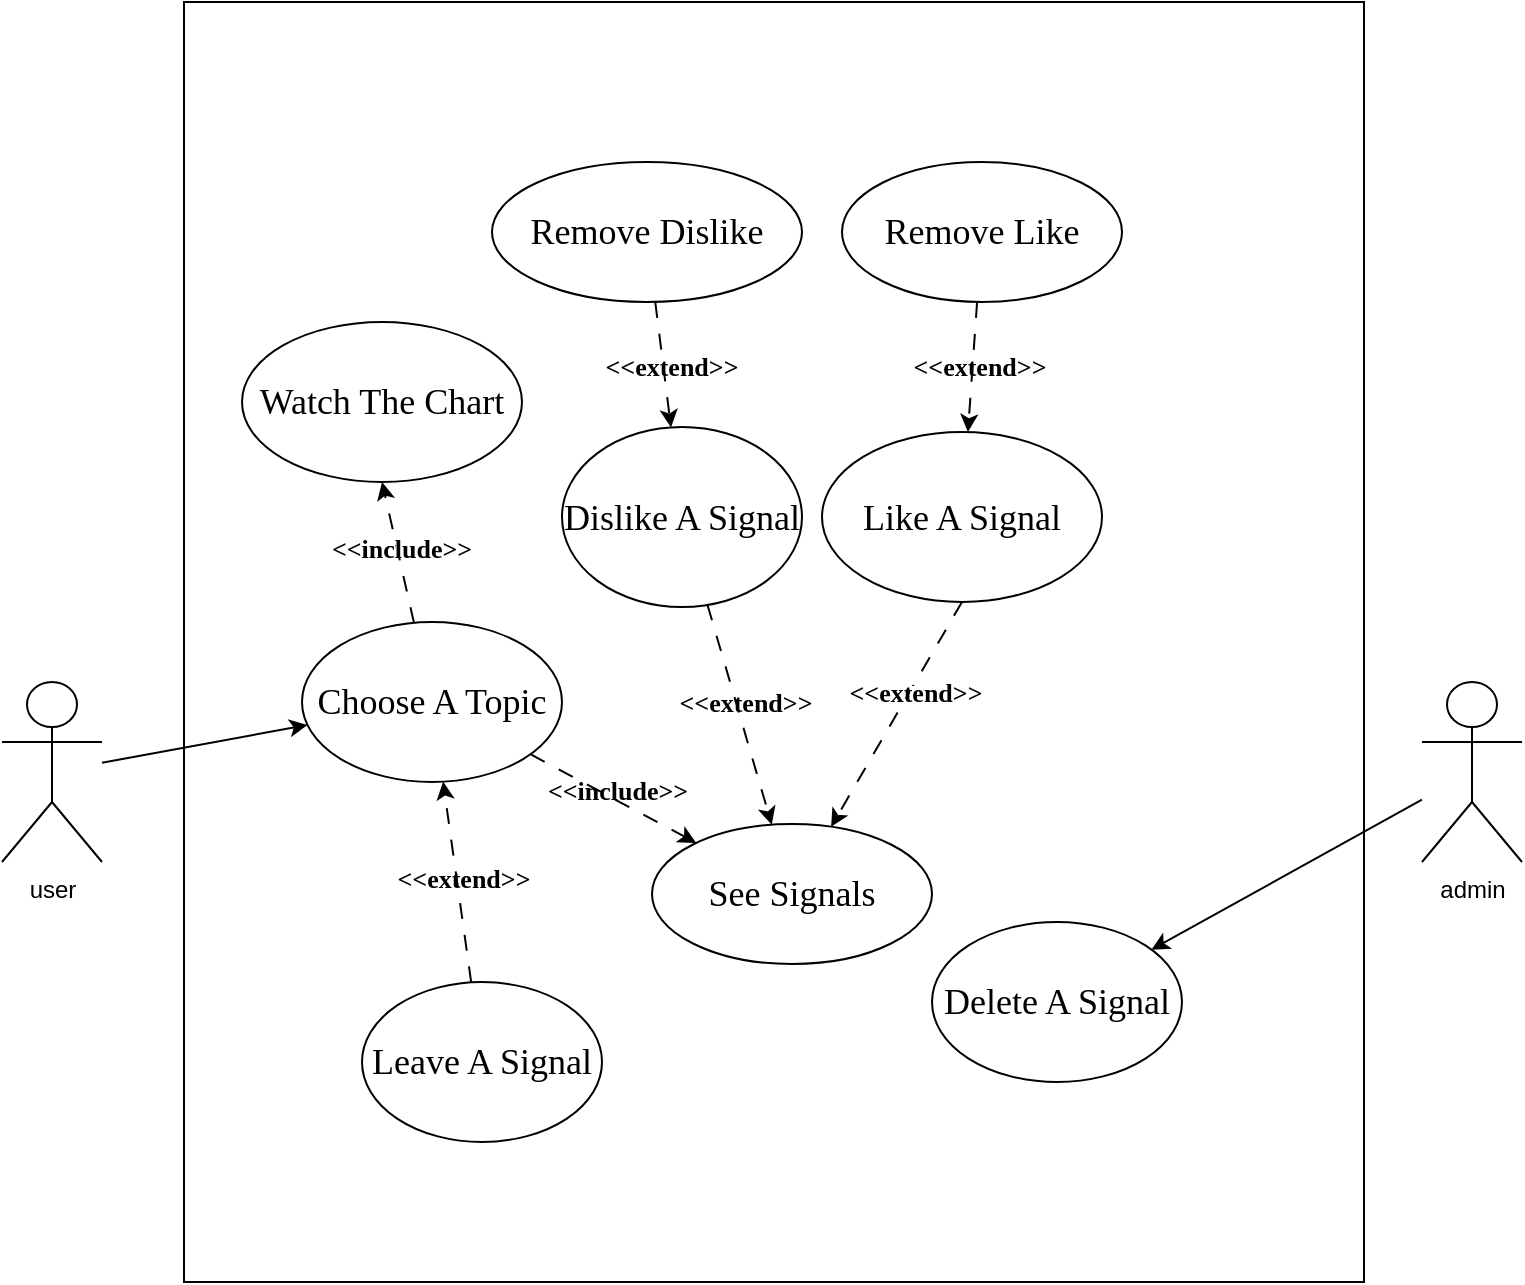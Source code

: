 <mxfile>
    <diagram id="8KDsOTzCj5n8PcjJAM5R" name="Page-1">
        <mxGraphModel dx="594" dy="647" grid="1" gridSize="10" guides="1" tooltips="1" connect="1" arrows="1" fold="1" page="1" pageScale="1" pageWidth="850" pageHeight="1100" math="0" shadow="0">
            <root>
                <mxCell id="0"/>
                <mxCell id="1" parent="0"/>
                <mxCell id="2" value="" style="rounded=0;whiteSpace=wrap;html=1;" parent="1" vertex="1">
                    <mxGeometry x="121" y="160" width="590" height="640" as="geometry"/>
                </mxCell>
                <mxCell id="3" value="user" style="shape=umlActor;verticalLabelPosition=bottom;verticalAlign=top;html=1;" parent="1" vertex="1">
                    <mxGeometry x="30" y="500" width="50" height="90" as="geometry"/>
                </mxCell>
                <mxCell id="5" value="&lt;font style=&quot;font-size: 18px;&quot; face=&quot;Comic Sans MS&quot;&gt;Choose A Topic&lt;/font&gt;" style="ellipse;whiteSpace=wrap;html=1;" parent="1" vertex="1">
                    <mxGeometry x="180" y="470" width="130" height="80" as="geometry"/>
                </mxCell>
                <mxCell id="6" value="Leave A Signal" style="ellipse;whiteSpace=wrap;html=1;fontFamily=Comic Sans MS;fontSize=18;" parent="1" vertex="1">
                    <mxGeometry x="210" y="650" width="120" height="80" as="geometry"/>
                </mxCell>
                <mxCell id="8" value="Like A Signal" style="ellipse;whiteSpace=wrap;html=1;fontFamily=Comic Sans MS;fontSize=18;" parent="1" vertex="1">
                    <mxGeometry x="440" y="375" width="140" height="85" as="geometry"/>
                </mxCell>
                <mxCell id="9" value="Dislike A Signal" style="ellipse;whiteSpace=wrap;html=1;fontFamily=Comic Sans MS;fontSize=18;" parent="1" vertex="1">
                    <mxGeometry x="310" y="372.5" width="120" height="90" as="geometry"/>
                </mxCell>
                <mxCell id="10" value="See Signals" style="ellipse;whiteSpace=wrap;html=1;fontFamily=Comic Sans MS;fontSize=18;" parent="1" vertex="1">
                    <mxGeometry x="355" y="571" width="140" height="70" as="geometry"/>
                </mxCell>
                <mxCell id="11" value="" style="endArrow=classic;html=1;fontFamily=Comic Sans MS;fontSize=18;" parent="1" source="3" target="5" edge="1">
                    <mxGeometry width="50" height="50" relative="1" as="geometry">
                        <mxPoint x="400" y="560" as="sourcePoint"/>
                        <mxPoint x="450" y="510" as="targetPoint"/>
                    </mxGeometry>
                </mxCell>
                <mxCell id="12" value="" style="endArrow=classic;html=1;fontFamily=Comic Sans MS;fontSize=18;dashed=1;dashPattern=8 8;" parent="1" source="5" target="10" edge="1">
                    <mxGeometry width="50" height="50" relative="1" as="geometry">
                        <mxPoint x="400" y="560" as="sourcePoint"/>
                        <mxPoint x="450" y="510" as="targetPoint"/>
                    </mxGeometry>
                </mxCell>
                <mxCell id="13" value="" style="endArrow=classic;html=1;dashed=1;dashPattern=8 8;fontFamily=Comic Sans MS;fontSize=18;exitX=0.5;exitY=1;exitDx=0;exitDy=0;" parent="1" source="8" target="10" edge="1">
                    <mxGeometry width="50" height="50" relative="1" as="geometry">
                        <mxPoint x="400" y="560" as="sourcePoint"/>
                        <mxPoint x="450" y="510" as="targetPoint"/>
                    </mxGeometry>
                </mxCell>
                <mxCell id="14" value="" style="endArrow=classic;html=1;dashed=1;dashPattern=8 8;fontFamily=Comic Sans MS;fontSize=18;" parent="1" source="9" target="10" edge="1">
                    <mxGeometry width="50" height="50" relative="1" as="geometry">
                        <mxPoint x="400" y="560" as="sourcePoint"/>
                        <mxPoint x="450" y="510" as="targetPoint"/>
                    </mxGeometry>
                </mxCell>
                <mxCell id="15" value="" style="endArrow=classic;html=1;dashed=1;dashPattern=8 8;fontFamily=Comic Sans MS;fontSize=18;" parent="1" source="6" target="5" edge="1">
                    <mxGeometry width="50" height="50" relative="1" as="geometry">
                        <mxPoint x="400" y="560" as="sourcePoint"/>
                        <mxPoint x="450" y="510" as="targetPoint"/>
                    </mxGeometry>
                </mxCell>
                <mxCell id="16" value="Remove Dislike" style="ellipse;whiteSpace=wrap;html=1;fontFamily=Comic Sans MS;fontSize=18;" parent="1" vertex="1">
                    <mxGeometry x="275" y="240" width="155" height="70" as="geometry"/>
                </mxCell>
                <mxCell id="17" value="Remove Like" style="ellipse;whiteSpace=wrap;html=1;fontFamily=Comic Sans MS;fontSize=18;" parent="1" vertex="1">
                    <mxGeometry x="450" y="240" width="140" height="70" as="geometry"/>
                </mxCell>
                <mxCell id="18" value="" style="endArrow=classic;html=1;dashed=1;dashPattern=8 8;fontFamily=Comic Sans MS;fontSize=18;" parent="1" source="16" target="9" edge="1">
                    <mxGeometry width="50" height="50" relative="1" as="geometry">
                        <mxPoint x="400" y="560" as="sourcePoint"/>
                        <mxPoint x="450" y="510" as="targetPoint"/>
                    </mxGeometry>
                </mxCell>
                <mxCell id="19" value="" style="endArrow=classic;html=1;dashed=1;dashPattern=8 8;fontFamily=Comic Sans MS;fontSize=18;" parent="1" source="17" target="8" edge="1">
                    <mxGeometry width="50" height="50" relative="1" as="geometry">
                        <mxPoint x="400" y="560" as="sourcePoint"/>
                        <mxPoint x="450" y="510" as="targetPoint"/>
                    </mxGeometry>
                </mxCell>
                <mxCell id="20" value="&amp;lt;&amp;lt;extend&amp;gt;&amp;gt;" style="text;align=center;fontStyle=1;verticalAlign=middle;spacingLeft=3;spacingRight=3;strokeColor=none;rotatable=0;points=[[0,0.5],[1,0.5]];portConstraint=eastwest;fontFamily=Comic Sans MS;fontSize=13;fillColor=default;whiteSpace=wrap;html=1;" parent="1" vertex="1">
                    <mxGeometry x="258" y="595" width="5" height="5" as="geometry"/>
                </mxCell>
                <mxCell id="21" value="&amp;lt;&amp;lt;extend&amp;gt;&amp;gt;" style="text;align=center;fontStyle=1;verticalAlign=middle;spacingLeft=3;spacingRight=3;strokeColor=none;rotatable=0;points=[[0,0.5],[1,0.5]];portConstraint=eastwest;fontFamily=Comic Sans MS;fontSize=13;fillColor=default;whiteSpace=wrap;html=1;" parent="1" vertex="1">
                    <mxGeometry x="399" y="507" width="5" height="5" as="geometry"/>
                </mxCell>
                <mxCell id="22" value="&amp;lt;&amp;lt;extend&amp;gt;&amp;gt;" style="text;align=center;fontStyle=1;verticalAlign=middle;spacingLeft=3;spacingRight=3;strokeColor=none;rotatable=0;points=[[0,0.5],[1,0.5]];portConstraint=eastwest;fontFamily=Comic Sans MS;fontSize=13;fillColor=default;whiteSpace=wrap;html=1;" parent="1" vertex="1">
                    <mxGeometry x="484" y="502" width="5" height="5" as="geometry"/>
                </mxCell>
                <mxCell id="23" value="&amp;lt;&amp;lt;extend&amp;gt;&amp;gt;" style="text;align=center;fontStyle=1;verticalAlign=middle;spacingLeft=3;spacingRight=3;strokeColor=none;rotatable=0;points=[[0,0.5],[1,0.5]];portConstraint=eastwest;fontFamily=Comic Sans MS;fontSize=13;fillColor=default;whiteSpace=wrap;html=1;" parent="1" vertex="1">
                    <mxGeometry x="516" y="339" width="5" height="5" as="geometry"/>
                </mxCell>
                <mxCell id="24" value="&amp;lt;&amp;lt;extend&amp;gt;&amp;gt;" style="text;align=center;fontStyle=1;verticalAlign=middle;spacingLeft=3;spacingRight=3;strokeColor=none;rotatable=0;points=[[0,0.5],[1,0.5]];portConstraint=eastwest;fontFamily=Comic Sans MS;fontSize=13;fillColor=default;whiteSpace=wrap;html=1;" parent="1" vertex="1">
                    <mxGeometry x="362" y="339" width="5" height="5" as="geometry"/>
                </mxCell>
                <mxCell id="25" value="&amp;lt;&amp;lt;include&amp;gt;&amp;gt;" style="text;align=center;fontStyle=1;verticalAlign=middle;spacingLeft=3;spacingRight=3;strokeColor=none;rotatable=0;points=[[0,0.5],[1,0.5]];portConstraint=eastwest;fontFamily=Comic Sans MS;fontSize=13;fillColor=default;whiteSpace=wrap;html=1;" parent="1" vertex="1">
                    <mxGeometry x="335" y="551" width="5" height="5" as="geometry"/>
                </mxCell>
                <mxCell id="26" value="admin" style="shape=umlActor;verticalLabelPosition=bottom;verticalAlign=top;html=1;" parent="1" vertex="1">
                    <mxGeometry x="740" y="500" width="50" height="90" as="geometry"/>
                </mxCell>
                <mxCell id="27" value="Delete A Signal" style="ellipse;whiteSpace=wrap;html=1;fontFamily=Comic Sans MS;fontSize=18;" parent="1" vertex="1">
                    <mxGeometry x="495" y="620" width="125" height="80" as="geometry"/>
                </mxCell>
                <mxCell id="29" value="" style="endArrow=classic;html=1;fontFamily=Comic Sans MS;fontSize=18;" parent="1" source="26" target="27" edge="1">
                    <mxGeometry width="50" height="50" relative="1" as="geometry">
                        <mxPoint x="420" y="490" as="sourcePoint"/>
                        <mxPoint x="470" y="440" as="targetPoint"/>
                    </mxGeometry>
                </mxCell>
                <mxCell id="30" value="Watch The Chart" style="ellipse;whiteSpace=wrap;html=1;fontFamily=Comic Sans MS;fontSize=18;" parent="1" vertex="1">
                    <mxGeometry x="150" y="320" width="140" height="80" as="geometry"/>
                </mxCell>
                <mxCell id="31" value="" style="endArrow=classic;html=1;fontFamily=Comic Sans MS;fontSize=18;dashed=1;dashPattern=8 8;entryX=0.5;entryY=1;entryDx=0;entryDy=0;" parent="1" source="5" target="30" edge="1">
                    <mxGeometry width="50" height="50" relative="1" as="geometry">
                        <mxPoint x="420" y="480" as="sourcePoint"/>
                        <mxPoint x="470" y="430" as="targetPoint"/>
                    </mxGeometry>
                </mxCell>
                <mxCell id="32" value="&amp;lt;&amp;lt;include&amp;gt;&amp;gt;" style="text;align=center;fontStyle=1;verticalAlign=middle;spacingLeft=3;spacingRight=3;strokeColor=none;rotatable=0;points=[[0,0.5],[1,0.5]];portConstraint=eastwest;fontFamily=Comic Sans MS;fontSize=13;fillColor=default;whiteSpace=wrap;html=1;" parent="1" vertex="1">
                    <mxGeometry x="227" y="430" width="5" height="5" as="geometry"/>
                </mxCell>
            </root>
        </mxGraphModel>
    </diagram>
</mxfile>